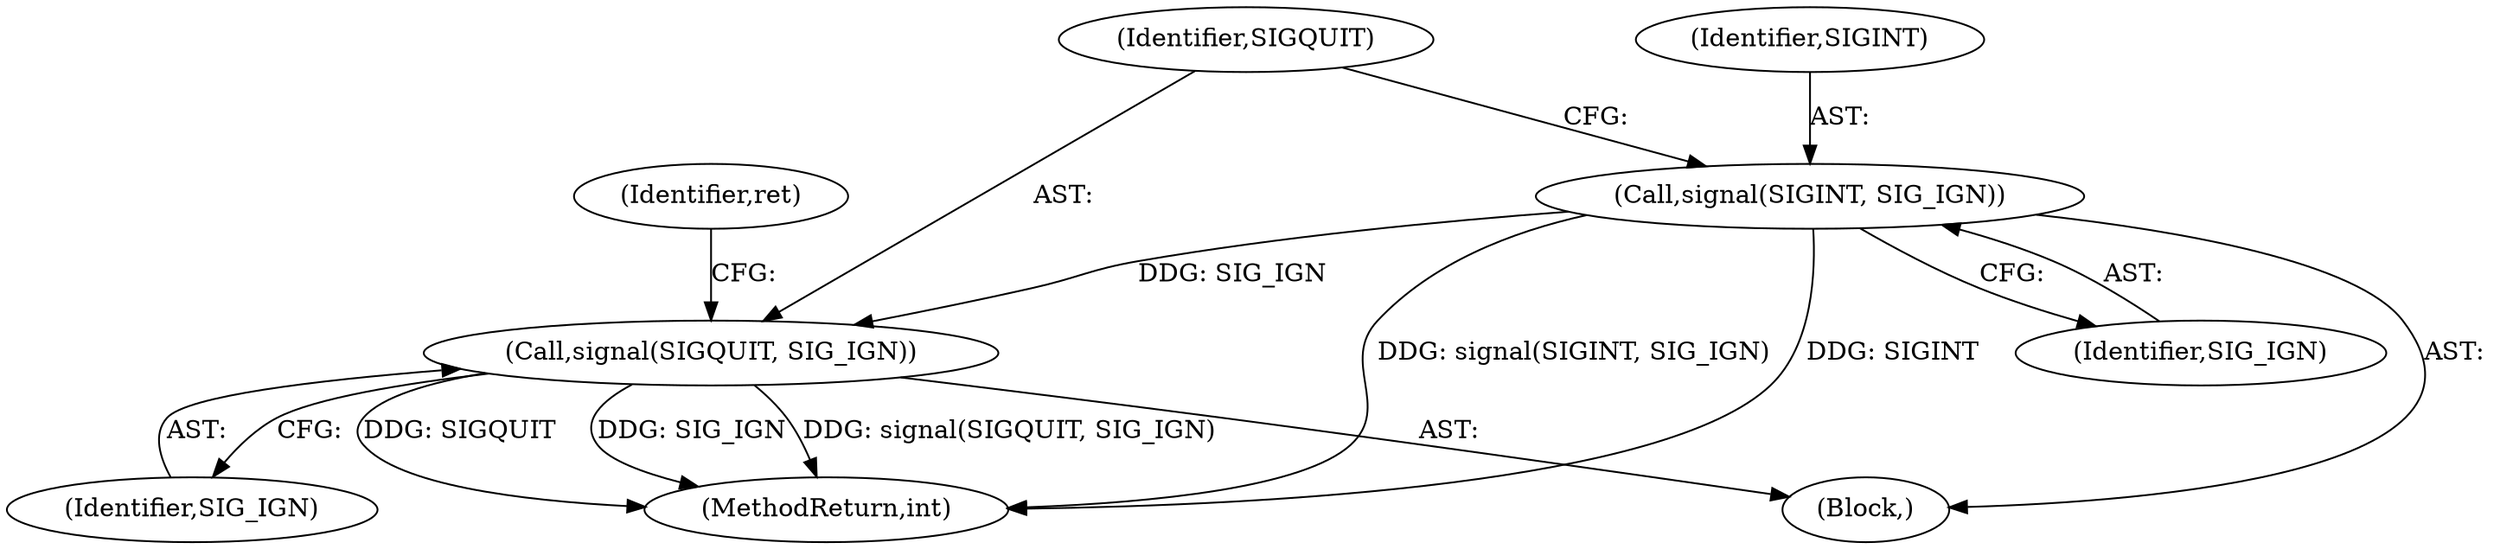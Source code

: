 digraph "0_lxc_81f466d05f2a89cb4f122ef7f593ff3f279b165c_1@API" {
"1000397" [label="(Call,signal(SIGINT, SIG_IGN))"];
"1000400" [label="(Call,signal(SIGQUIT, SIG_IGN))"];
"1000399" [label="(Identifier,SIG_IGN)"];
"1000404" [label="(Identifier,ret)"];
"1000396" [label="(Block,)"];
"1000402" [label="(Identifier,SIG_IGN)"];
"1000695" [label="(MethodReturn,int)"];
"1000397" [label="(Call,signal(SIGINT, SIG_IGN))"];
"1000401" [label="(Identifier,SIGQUIT)"];
"1000400" [label="(Call,signal(SIGQUIT, SIG_IGN))"];
"1000398" [label="(Identifier,SIGINT)"];
"1000397" -> "1000396"  [label="AST: "];
"1000397" -> "1000399"  [label="CFG: "];
"1000398" -> "1000397"  [label="AST: "];
"1000399" -> "1000397"  [label="AST: "];
"1000401" -> "1000397"  [label="CFG: "];
"1000397" -> "1000695"  [label="DDG: signal(SIGINT, SIG_IGN)"];
"1000397" -> "1000695"  [label="DDG: SIGINT"];
"1000397" -> "1000400"  [label="DDG: SIG_IGN"];
"1000400" -> "1000396"  [label="AST: "];
"1000400" -> "1000402"  [label="CFG: "];
"1000401" -> "1000400"  [label="AST: "];
"1000402" -> "1000400"  [label="AST: "];
"1000404" -> "1000400"  [label="CFG: "];
"1000400" -> "1000695"  [label="DDG: SIGQUIT"];
"1000400" -> "1000695"  [label="DDG: SIG_IGN"];
"1000400" -> "1000695"  [label="DDG: signal(SIGQUIT, SIG_IGN)"];
}
